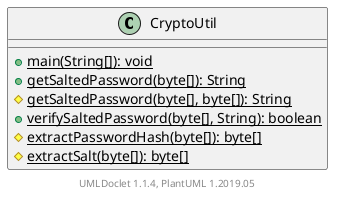 @startuml

    class CryptoUtil [[CryptoUtil.html]] {
        {static} +main(String[]): void
        {static} +getSaltedPassword(byte[]): String
        {static} #getSaltedPassword(byte[], byte[]): String
        {static} +verifySaltedPassword(byte[], String): boolean
        {static} #extractPasswordHash(byte[]): byte[]
        {static} #extractSalt(byte[]): byte[]
    }


    center footer UMLDoclet 1.1.4, PlantUML 1.2019.05
@enduml
